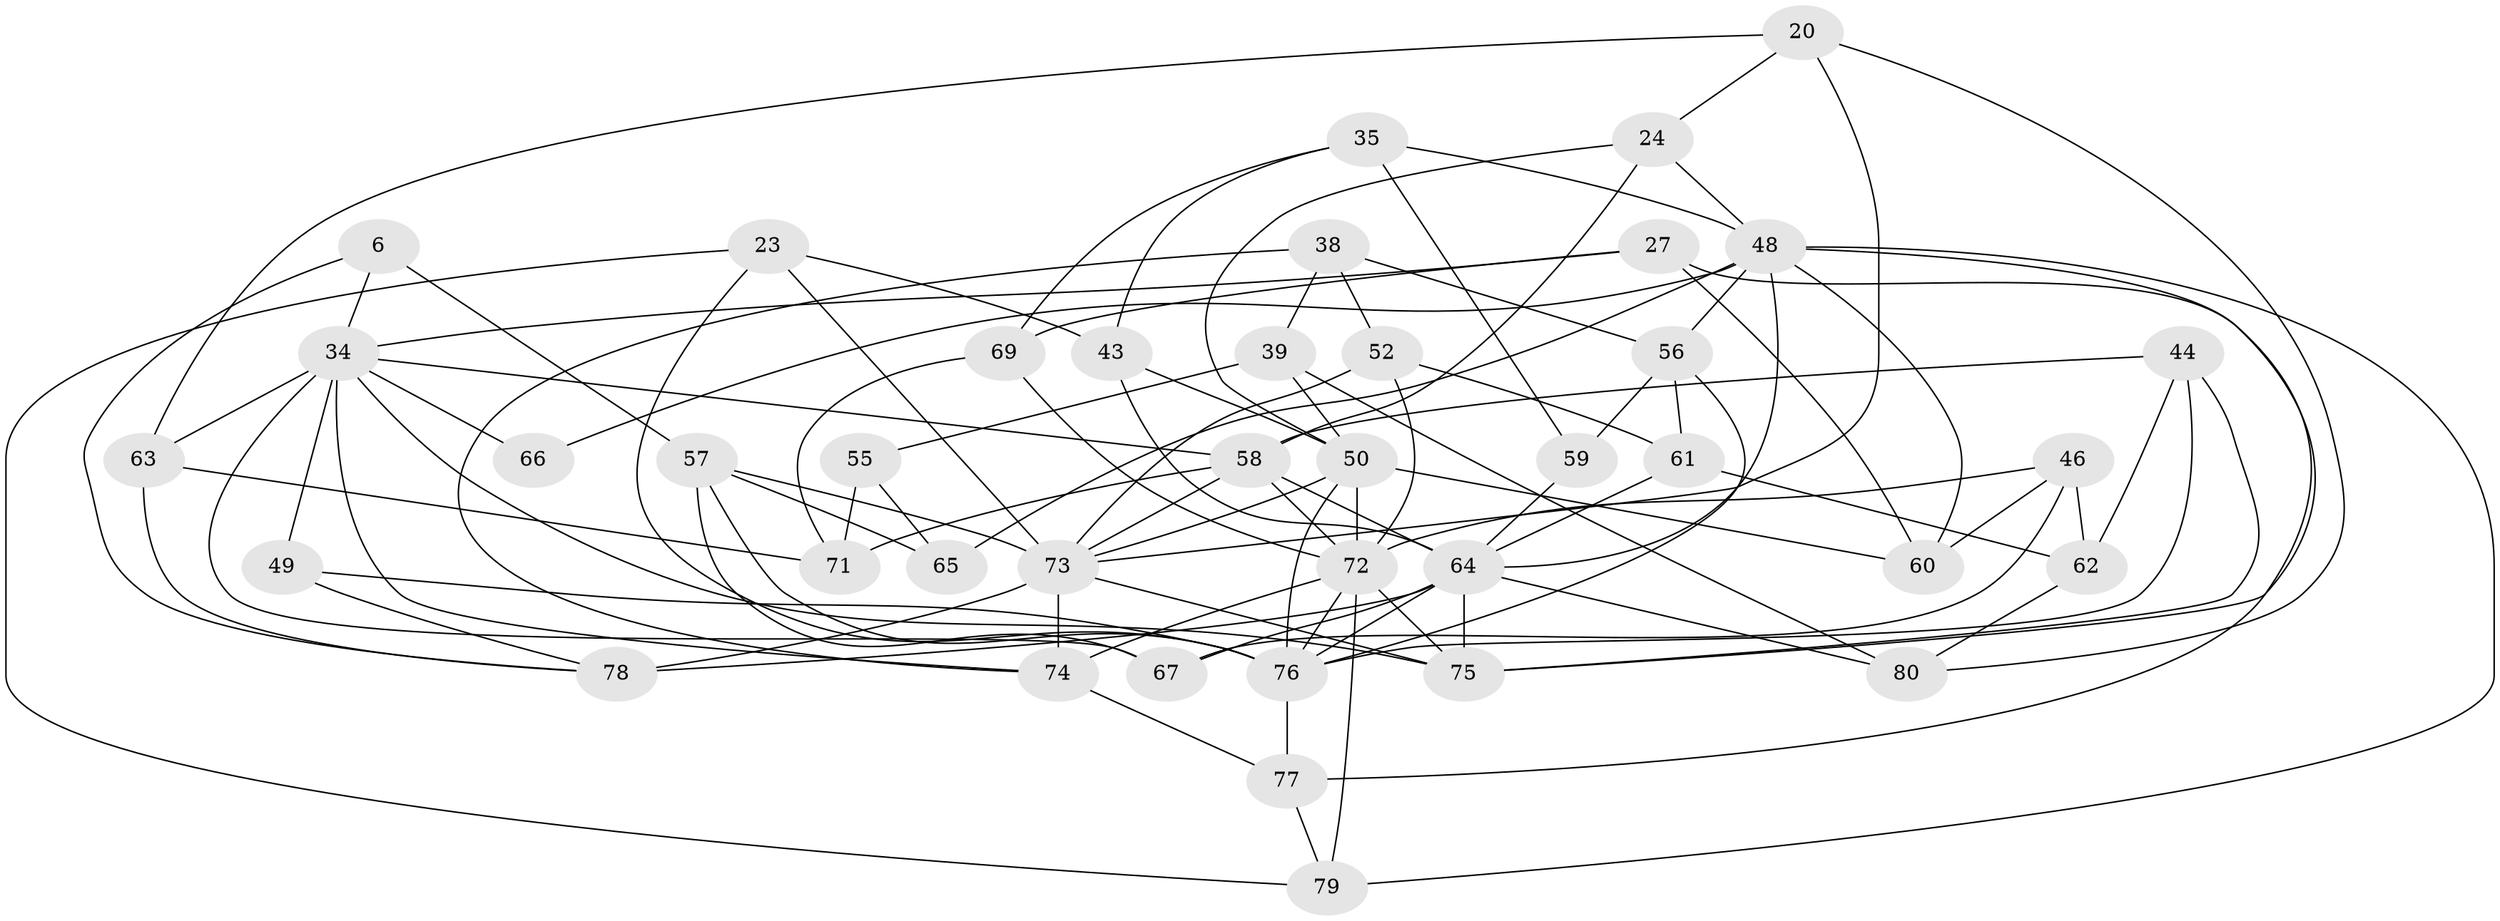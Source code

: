 // original degree distribution, {4: 1.0}
// Generated by graph-tools (version 1.1) at 2025/58/03/09/25 04:58:40]
// undirected, 40 vertices, 98 edges
graph export_dot {
graph [start="1"]
  node [color=gray90,style=filled];
  6;
  20;
  23;
  24;
  27;
  34 [super="+2+17+11"];
  35;
  38;
  39 [super="+26"];
  43;
  44;
  46;
  48 [super="+15+25+41+33"];
  49;
  50 [super="+1+36+40"];
  52;
  55;
  56 [super="+32"];
  57 [super="+4+31"];
  58 [super="+12+47"];
  59;
  60;
  61;
  62;
  63;
  64 [super="+14+42+21"];
  65;
  66 [super="+22"];
  67;
  69;
  71;
  72 [super="+5+54+45"];
  73 [super="+3+51+53"];
  74 [super="+28"];
  75 [super="+30+37"];
  76 [super="+70"];
  77;
  78 [super="+29"];
  79;
  80;
  6 -- 57 [weight=2];
  6 -- 78;
  6 -- 34;
  20 -- 80;
  20 -- 24;
  20 -- 63;
  20 -- 73;
  23 -- 79;
  23 -- 43;
  23 -- 73;
  23 -- 76;
  24 -- 48;
  24 -- 58;
  24 -- 50;
  27 -- 77;
  27 -- 60;
  27 -- 69;
  27 -- 34;
  34 -- 63;
  34 -- 49 [weight=2];
  34 -- 67;
  34 -- 66 [weight=3];
  34 -- 75;
  34 -- 74;
  34 -- 58;
  35 -- 59;
  35 -- 69;
  35 -- 43;
  35 -- 48;
  38 -- 52;
  38 -- 56;
  38 -- 39;
  38 -- 74;
  39 -- 80;
  39 -- 55 [weight=2];
  39 -- 50 [weight=2];
  43 -- 50;
  43 -- 64;
  44 -- 75;
  44 -- 62;
  44 -- 58;
  44 -- 76;
  46 -- 62;
  46 -- 67;
  46 -- 60;
  46 -- 72;
  48 -- 65;
  48 -- 64 [weight=2];
  48 -- 66 [weight=3];
  48 -- 60;
  48 -- 75;
  48 -- 56;
  48 -- 79;
  49 -- 78;
  49 -- 76;
  50 -- 72 [weight=2];
  50 -- 60;
  50 -- 73 [weight=2];
  50 -- 76;
  52 -- 61;
  52 -- 72;
  52 -- 73;
  55 -- 71;
  55 -- 65;
  56 -- 59 [weight=2];
  56 -- 61;
  56 -- 76;
  57 -- 65 [weight=2];
  57 -- 67;
  57 -- 73 [weight=2];
  57 -- 76;
  58 -- 71;
  58 -- 73 [weight=2];
  58 -- 72;
  58 -- 64;
  59 -- 64;
  61 -- 62;
  61 -- 64;
  62 -- 80;
  63 -- 71;
  63 -- 78;
  64 -- 75 [weight=3];
  64 -- 78;
  64 -- 67;
  64 -- 76 [weight=2];
  64 -- 80;
  69 -- 71;
  69 -- 72;
  72 -- 79;
  72 -- 76;
  72 -- 74;
  72 -- 75;
  73 -- 78 [weight=2];
  73 -- 74 [weight=4];
  73 -- 75;
  74 -- 77;
  76 -- 77;
  77 -- 79;
}
